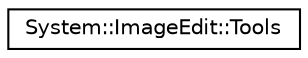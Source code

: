 digraph G
{
  edge [fontname="Helvetica",fontsize="10",labelfontname="Helvetica",labelfontsize="10"];
  node [fontname="Helvetica",fontsize="10",shape=record];
  rankdir="LR";
  Node1 [label="System::ImageEdit::Tools",height=0.2,width=0.4,color="black", fillcolor="white", style="filled",URL="$class_system_1_1_image_edit_1_1_tools.html"];
}

